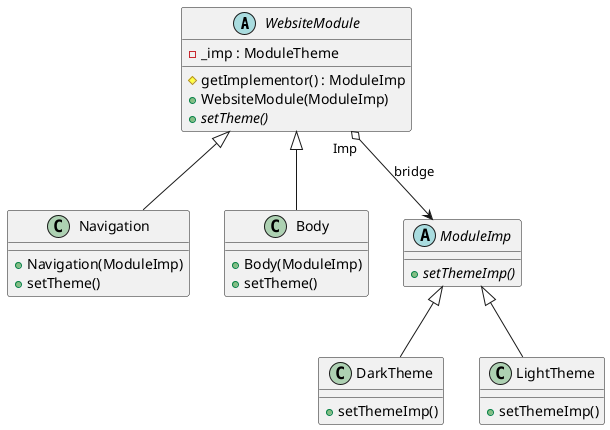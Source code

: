 @startuml
abstract class WebsiteModule {
    -_imp : ModuleTheme
    #getImplementor() : ModuleImp
    +WebsiteModule(ModuleImp)
    +{abstract} setTheme()
}

class Navigation {
    +Navigation(ModuleImp)
    +setTheme()
}

class Body {
    +Body(ModuleImp)
    +setTheme()
}

abstract class ModuleImp {
    +{abstract} setThemeImp()
}

class DarkTheme {
    +setThemeImp()
}

class LightTheme {
    +setThemeImp()
}

ModuleImp <|-- DarkTheme
ModuleImp <|-- LightTheme
WebsiteModule <|-- Navigation
WebsiteModule <|-- Body
WebsiteModule "Imp" o--> ModuleImp : bridge
@enduml
